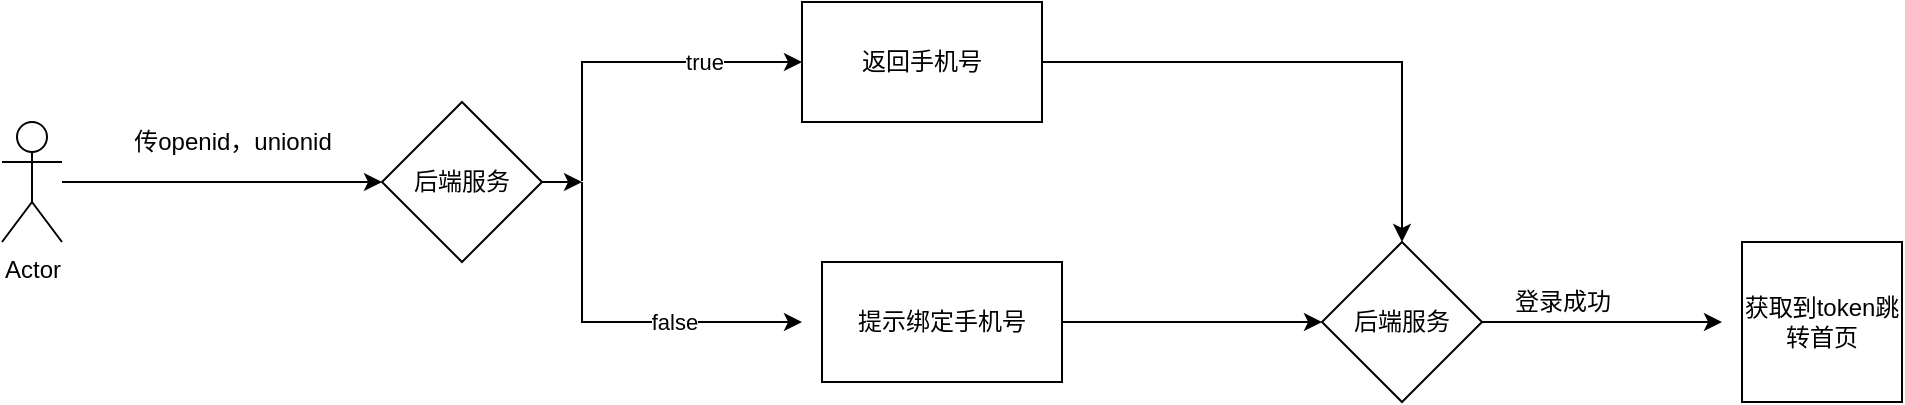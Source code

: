<mxfile version="17.4.2" type="github">
  <diagram id="QCy4Yo1-0hl0CvIKTCS-" name="Page-1">
    <mxGraphModel dx="1422" dy="762" grid="1" gridSize="10" guides="1" tooltips="1" connect="1" arrows="1" fold="1" page="1" pageScale="1" pageWidth="1600" pageHeight="1200" math="0" shadow="0">
      <root>
        <mxCell id="0" />
        <mxCell id="1" parent="0" />
        <mxCell id="eLUlsAscGzKHSoukCWUT-3" style="edgeStyle=orthogonalEdgeStyle;rounded=0;orthogonalLoop=1;jettySize=auto;html=1;" edge="1" parent="1" source="eLUlsAscGzKHSoukCWUT-1" target="eLUlsAscGzKHSoukCWUT-2">
          <mxGeometry relative="1" as="geometry" />
        </mxCell>
        <mxCell id="eLUlsAscGzKHSoukCWUT-1" value="Actor" style="shape=umlActor;verticalLabelPosition=bottom;verticalAlign=top;html=1;outlineConnect=0;" vertex="1" parent="1">
          <mxGeometry x="150" y="250" width="30" height="60" as="geometry" />
        </mxCell>
        <mxCell id="eLUlsAscGzKHSoukCWUT-12" style="edgeStyle=orthogonalEdgeStyle;rounded=0;orthogonalLoop=1;jettySize=auto;html=1;" edge="1" parent="1" source="eLUlsAscGzKHSoukCWUT-2">
          <mxGeometry relative="1" as="geometry">
            <mxPoint x="440" y="280" as="targetPoint" />
          </mxGeometry>
        </mxCell>
        <mxCell id="eLUlsAscGzKHSoukCWUT-2" value="后端服务" style="rhombus;whiteSpace=wrap;html=1;" vertex="1" parent="1">
          <mxGeometry x="340" y="240" width="80" height="80" as="geometry" />
        </mxCell>
        <mxCell id="eLUlsAscGzKHSoukCWUT-4" value="传openid，unionid" style="text;html=1;align=center;verticalAlign=middle;resizable=0;points=[];autosize=1;strokeColor=none;fillColor=none;" vertex="1" parent="1">
          <mxGeometry x="210" y="250" width="110" height="20" as="geometry" />
        </mxCell>
        <mxCell id="eLUlsAscGzKHSoukCWUT-5" value="" style="endArrow=classic;html=1;rounded=0;" edge="1" parent="1">
          <mxGeometry relative="1" as="geometry">
            <mxPoint x="440" y="279.5" as="sourcePoint" />
            <mxPoint x="550" y="220" as="targetPoint" />
            <Array as="points">
              <mxPoint x="440" y="220" />
            </Array>
          </mxGeometry>
        </mxCell>
        <mxCell id="eLUlsAscGzKHSoukCWUT-6" value="true" style="edgeLabel;resizable=0;html=1;align=center;verticalAlign=middle;" connectable="0" vertex="1" parent="eLUlsAscGzKHSoukCWUT-5">
          <mxGeometry relative="1" as="geometry">
            <mxPoint x="35" as="offset" />
          </mxGeometry>
        </mxCell>
        <mxCell id="eLUlsAscGzKHSoukCWUT-8" value="" style="endArrow=classic;html=1;rounded=0;" edge="1" parent="1">
          <mxGeometry relative="1" as="geometry">
            <mxPoint x="440" y="280" as="sourcePoint" />
            <mxPoint x="550" y="350" as="targetPoint" />
            <Array as="points">
              <mxPoint x="440" y="350" />
            </Array>
          </mxGeometry>
        </mxCell>
        <mxCell id="eLUlsAscGzKHSoukCWUT-10" value="false" style="edgeLabel;html=1;align=center;verticalAlign=middle;resizable=0;points=[];" vertex="1" connectable="0" parent="eLUlsAscGzKHSoukCWUT-8">
          <mxGeometry x="-0.2" relative="1" as="geometry">
            <mxPoint x="44" as="offset" />
          </mxGeometry>
        </mxCell>
        <mxCell id="eLUlsAscGzKHSoukCWUT-14" style="edgeStyle=orthogonalEdgeStyle;rounded=0;orthogonalLoop=1;jettySize=auto;html=1;entryX=0;entryY=0.5;entryDx=0;entryDy=0;" edge="1" parent="1" source="eLUlsAscGzKHSoukCWUT-11" target="eLUlsAscGzKHSoukCWUT-13">
          <mxGeometry relative="1" as="geometry" />
        </mxCell>
        <mxCell id="eLUlsAscGzKHSoukCWUT-11" value="提示绑定手机号" style="rounded=0;whiteSpace=wrap;html=1;" vertex="1" parent="1">
          <mxGeometry x="560" y="320" width="120" height="60" as="geometry" />
        </mxCell>
        <mxCell id="eLUlsAscGzKHSoukCWUT-15" style="edgeStyle=orthogonalEdgeStyle;rounded=0;orthogonalLoop=1;jettySize=auto;html=1;" edge="1" parent="1" source="eLUlsAscGzKHSoukCWUT-13">
          <mxGeometry relative="1" as="geometry">
            <mxPoint x="1010" y="350" as="targetPoint" />
          </mxGeometry>
        </mxCell>
        <mxCell id="eLUlsAscGzKHSoukCWUT-13" value="后端服务" style="rhombus;whiteSpace=wrap;html=1;" vertex="1" parent="1">
          <mxGeometry x="810" y="310" width="80" height="80" as="geometry" />
        </mxCell>
        <mxCell id="eLUlsAscGzKHSoukCWUT-16" value="登录成功" style="text;html=1;align=center;verticalAlign=middle;resizable=0;points=[];autosize=1;strokeColor=none;fillColor=none;" vertex="1" parent="1">
          <mxGeometry x="900" y="330" width="60" height="20" as="geometry" />
        </mxCell>
        <mxCell id="eLUlsAscGzKHSoukCWUT-17" value="获取到token跳转首页" style="whiteSpace=wrap;html=1;aspect=fixed;" vertex="1" parent="1">
          <mxGeometry x="1020" y="310" width="80" height="80" as="geometry" />
        </mxCell>
        <mxCell id="eLUlsAscGzKHSoukCWUT-19" style="edgeStyle=orthogonalEdgeStyle;rounded=0;orthogonalLoop=1;jettySize=auto;html=1;entryX=0.5;entryY=0;entryDx=0;entryDy=0;" edge="1" parent="1" source="eLUlsAscGzKHSoukCWUT-18" target="eLUlsAscGzKHSoukCWUT-13">
          <mxGeometry relative="1" as="geometry" />
        </mxCell>
        <mxCell id="eLUlsAscGzKHSoukCWUT-18" value="返回手机号" style="rounded=0;whiteSpace=wrap;html=1;" vertex="1" parent="1">
          <mxGeometry x="550" y="190" width="120" height="60" as="geometry" />
        </mxCell>
      </root>
    </mxGraphModel>
  </diagram>
</mxfile>
